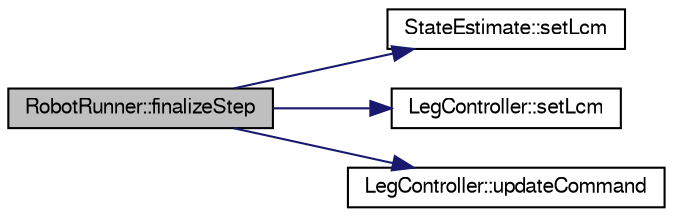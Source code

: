 digraph "RobotRunner::finalizeStep"
{
  edge [fontname="FreeSans",fontsize="10",labelfontname="FreeSans",labelfontsize="10"];
  node [fontname="FreeSans",fontsize="10",shape=record];
  rankdir="LR";
  Node1 [label="RobotRunner::finalizeStep",height=0.2,width=0.4,color="black", fillcolor="grey75", style="filled", fontcolor="black"];
  Node1 -> Node2 [color="midnightblue",fontsize="10",style="solid",fontname="FreeSans"];
  Node2 [label="StateEstimate::setLcm",height=0.2,width=0.4,color="black", fillcolor="white", style="filled",URL="$dd/df3/struct_state_estimate.html#af02cdbf09fcd47b041b96aaf34e5ac38"];
  Node1 -> Node3 [color="midnightblue",fontsize="10",style="solid",fontname="FreeSans"];
  Node3 [label="LegController::setLcm",height=0.2,width=0.4,color="black", fillcolor="white", style="filled",URL="$d0/d96/class_leg_controller.html#a2a14b7e0cb62942e70b787179b16f900"];
  Node1 -> Node4 [color="midnightblue",fontsize="10",style="solid",fontname="FreeSans"];
  Node4 [label="LegController::updateCommand",height=0.2,width=0.4,color="black", fillcolor="white", style="filled",URL="$d0/d96/class_leg_controller.html#aa6ed2e91e7d6eb3af84b26db593483b9"];
}
